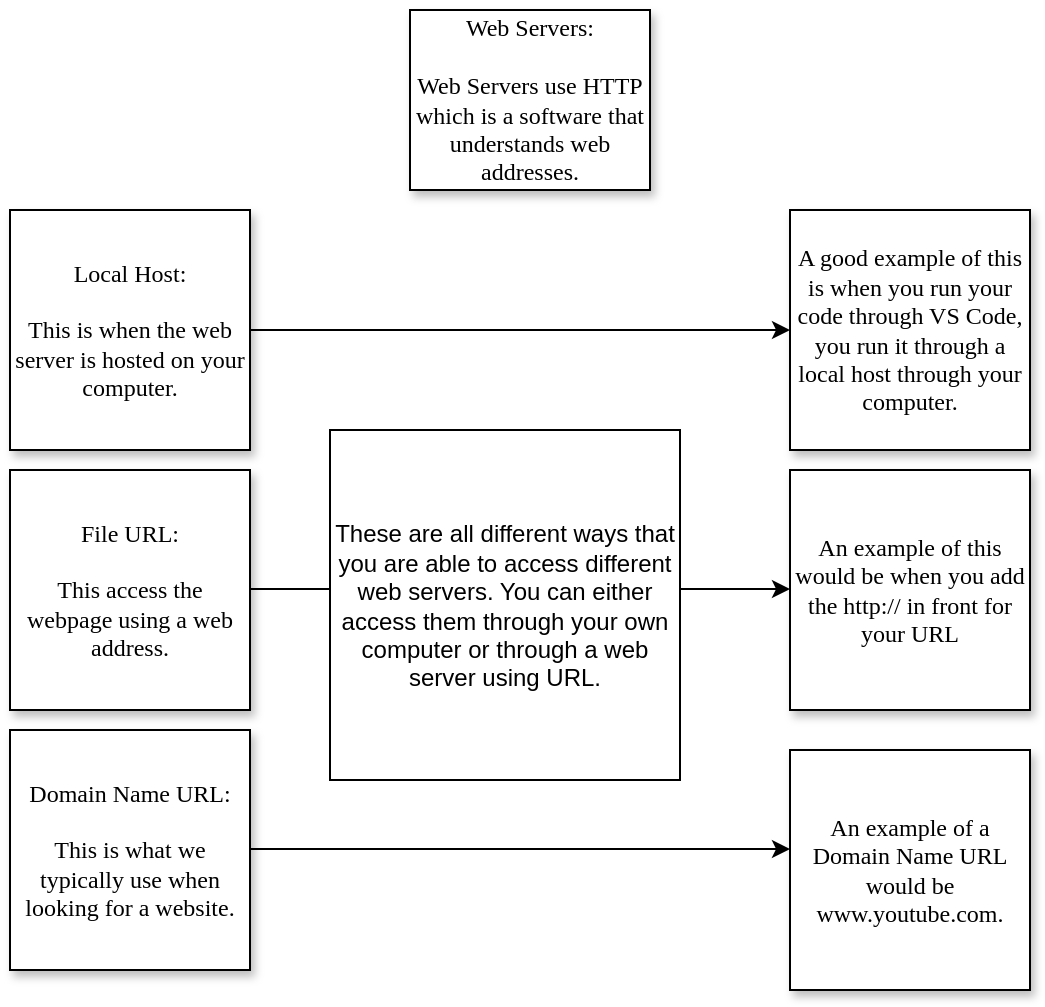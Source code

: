 <mxfile version="20.3.0" type="device"><diagram id="z1mihb_4eseJPdxvUa3n" name="Page-1"><mxGraphModel dx="1375" dy="754" grid="1" gridSize="10" guides="1" tooltips="1" connect="1" arrows="1" fold="1" page="1" pageScale="1" pageWidth="850" pageHeight="1100" math="0" shadow="0"><root><mxCell id="0"/><mxCell id="1" parent="0"/><mxCell id="nuzENeUNfxZJxHeIa_Jw-4" value="&lt;font face=&quot;Times New Roman&quot;&gt;Web Servers:&lt;br&gt;&lt;br&gt;Web Servers use HTTP which is a software that understands web addresses.&lt;br&gt;&lt;/font&gt;" style="rounded=0;whiteSpace=wrap;html=1;shadow=1;" parent="1" vertex="1"><mxGeometry x="320" y="140" width="120" height="90" as="geometry"/></mxCell><mxCell id="nuzENeUNfxZJxHeIa_Jw-22" value="Local Host:&lt;br&gt;&lt;br&gt;This is when the web server is hosted on your computer.&lt;br&gt;" style="whiteSpace=wrap;html=1;aspect=fixed;shadow=1;fontFamily=Times New Roman;" parent="1" vertex="1"><mxGeometry x="120" y="240" width="120" height="120" as="geometry"/></mxCell><mxCell id="nuzENeUNfxZJxHeIa_Jw-23" value="File URL:&lt;br&gt;&lt;br&gt;This access the webpage using a web address." style="whiteSpace=wrap;html=1;aspect=fixed;shadow=1;fontFamily=Times New Roman;" parent="1" vertex="1"><mxGeometry x="120" y="370" width="120" height="120" as="geometry"/></mxCell><mxCell id="nuzENeUNfxZJxHeIa_Jw-24" value="Domain Name URL:&lt;br&gt;&lt;br&gt;This is what we typically use when looking for a website." style="whiteSpace=wrap;html=1;aspect=fixed;shadow=1;fontFamily=Times New Roman;" parent="1" vertex="1"><mxGeometry x="120" y="500" width="120" height="120" as="geometry"/></mxCell><mxCell id="nuzENeUNfxZJxHeIa_Jw-25" value="" style="endArrow=classic;html=1;rounded=0;fontFamily=Times New Roman;exitX=1;exitY=0.5;exitDx=0;exitDy=0;" parent="1" source="nuzENeUNfxZJxHeIa_Jw-22" edge="1"><mxGeometry width="50" height="50" relative="1" as="geometry"><mxPoint x="540" y="340" as="sourcePoint"/><mxPoint x="510" y="300" as="targetPoint"/></mxGeometry></mxCell><mxCell id="nuzENeUNfxZJxHeIa_Jw-26" value="" style="endArrow=classic;html=1;rounded=0;fontFamily=Times New Roman;exitX=1;exitY=0.5;exitDx=0;exitDy=0;" parent="1" edge="1"><mxGeometry width="50" height="50" relative="1" as="geometry"><mxPoint x="240" y="559.5" as="sourcePoint"/><mxPoint x="510" y="559.5" as="targetPoint"/></mxGeometry></mxCell><mxCell id="nuzENeUNfxZJxHeIa_Jw-27" value="" style="endArrow=classic;html=1;rounded=0;fontFamily=Times New Roman;exitX=1;exitY=0.5;exitDx=0;exitDy=0;" parent="1" edge="1"><mxGeometry width="50" height="50" relative="1" as="geometry"><mxPoint x="240" y="429.5" as="sourcePoint"/><mxPoint x="510" y="429.5" as="targetPoint"/></mxGeometry></mxCell><mxCell id="nuzENeUNfxZJxHeIa_Jw-28" value="A good example of this is when you run your code through VS Code, you run it through a local host through your computer.&lt;br&gt;" style="whiteSpace=wrap;html=1;aspect=fixed;shadow=1;fontFamily=Times New Roman;" parent="1" vertex="1"><mxGeometry x="510" y="240" width="120" height="120" as="geometry"/></mxCell><mxCell id="nuzENeUNfxZJxHeIa_Jw-29" value="An example of this would be when you add the http:// in front for your URL" style="whiteSpace=wrap;html=1;aspect=fixed;shadow=1;fontFamily=Times New Roman;" parent="1" vertex="1"><mxGeometry x="510" y="370" width="120" height="120" as="geometry"/></mxCell><mxCell id="nuzENeUNfxZJxHeIa_Jw-30" value="An example of a Domain Name URL would be www.youtube.com." style="whiteSpace=wrap;html=1;aspect=fixed;shadow=1;fontFamily=Times New Roman;" parent="1" vertex="1"><mxGeometry x="510" y="510" width="120" height="120" as="geometry"/></mxCell><mxCell id="UL4TGT0fYjyAjY5f2BlN-1" value="These are all different ways that you are able to access different web servers. You can either access them through your own computer or through a web server using URL." style="whiteSpace=wrap;html=1;aspect=fixed;" vertex="1" parent="1"><mxGeometry x="280" y="350" width="175" height="175" as="geometry"/></mxCell></root></mxGraphModel></diagram></mxfile>